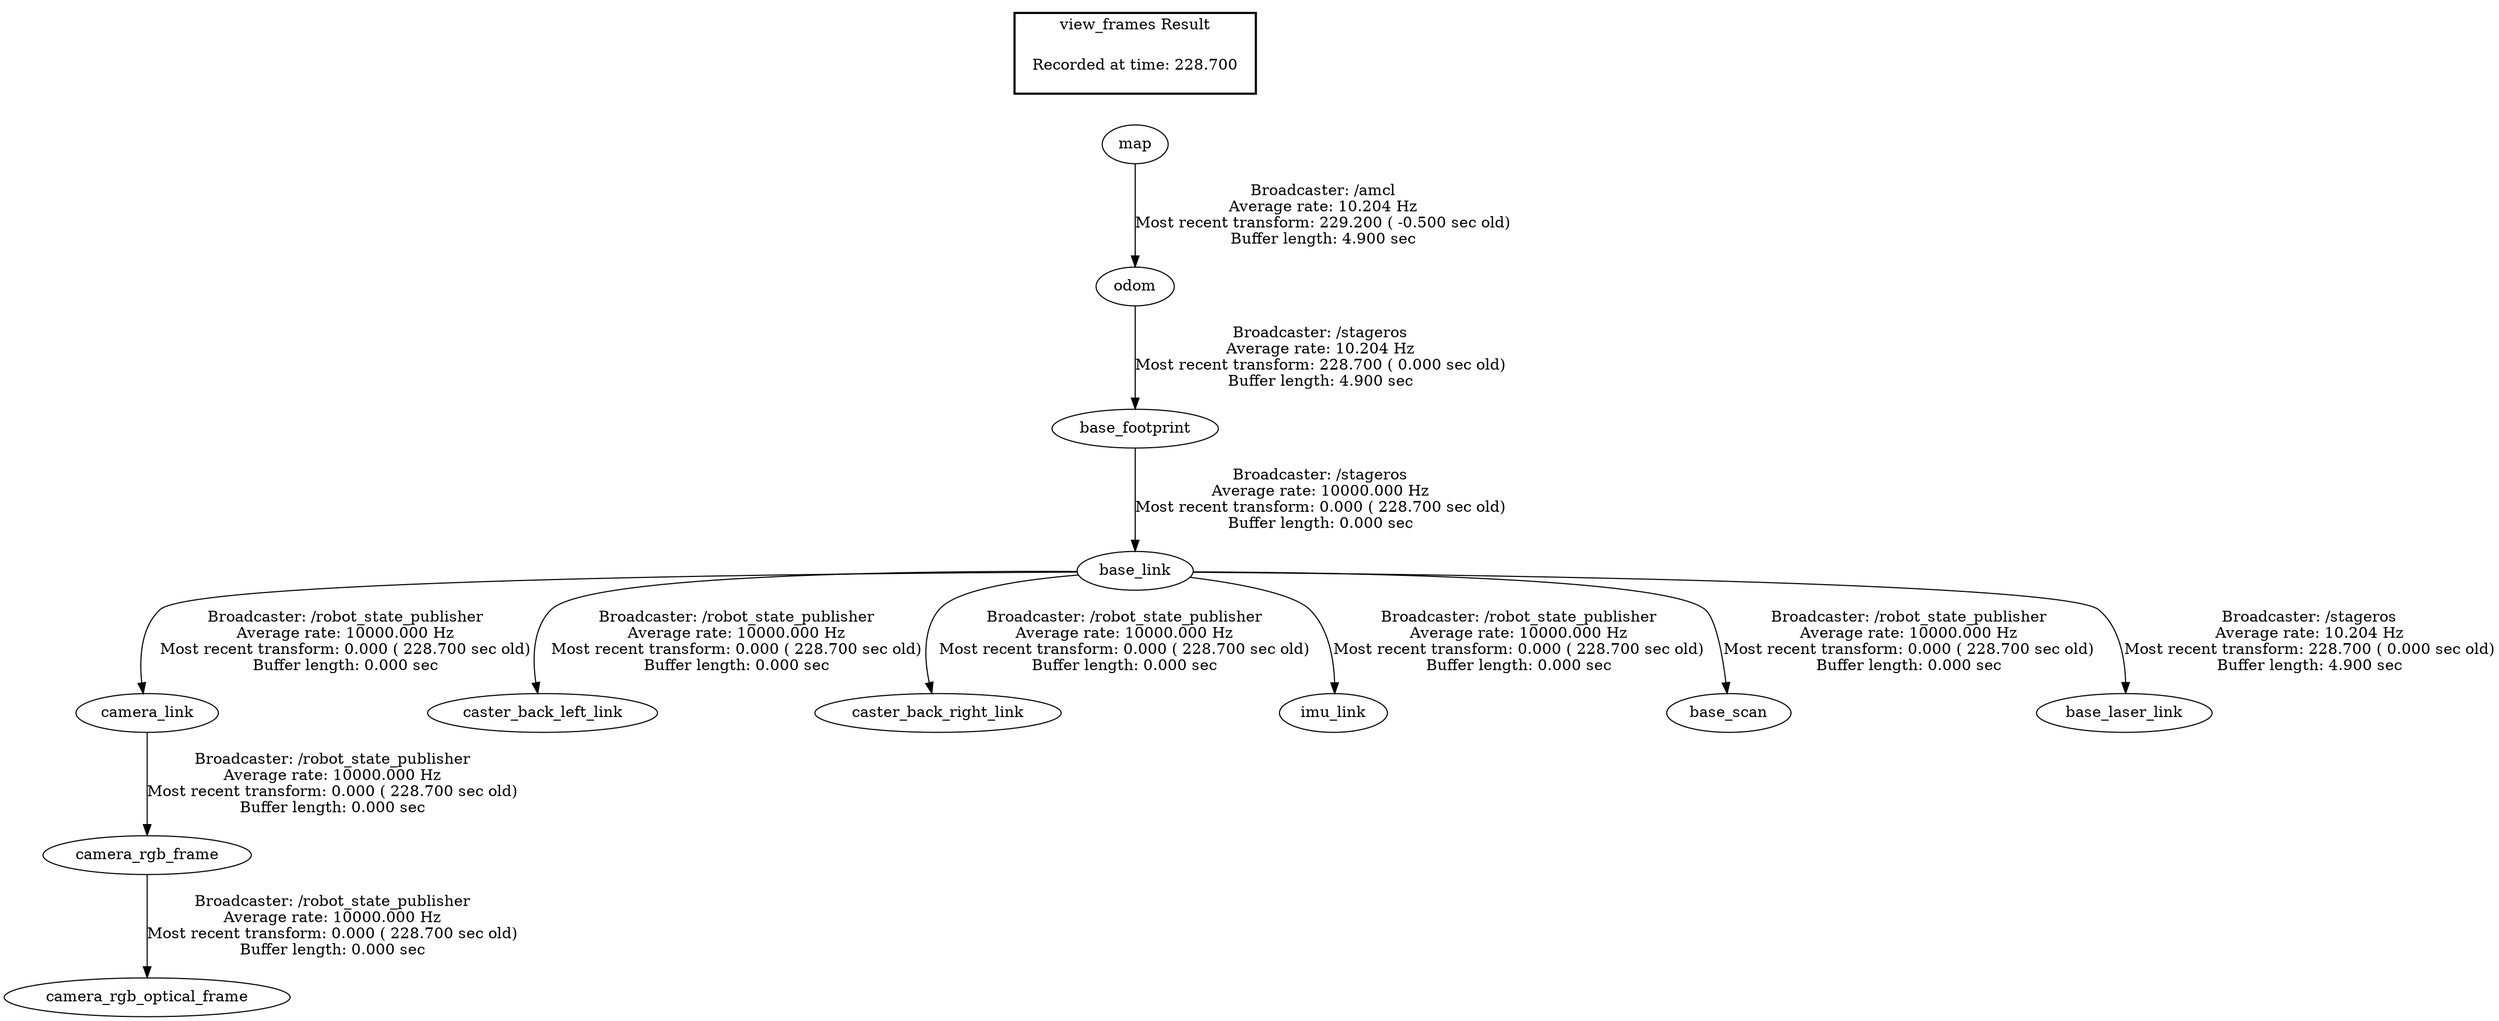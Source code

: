 digraph G {
"base_footprint" -> "base_link"[label="Broadcaster: /stageros\nAverage rate: 10000.000 Hz\nMost recent transform: 0.000 ( 228.700 sec old)\nBuffer length: 0.000 sec\n"];
"odom" -> "base_footprint"[label="Broadcaster: /stageros\nAverage rate: 10.204 Hz\nMost recent transform: 228.700 ( 0.000 sec old)\nBuffer length: 4.900 sec\n"];
"base_link" -> "camera_link"[label="Broadcaster: /robot_state_publisher\nAverage rate: 10000.000 Hz\nMost recent transform: 0.000 ( 228.700 sec old)\nBuffer length: 0.000 sec\n"];
"camera_link" -> "camera_rgb_frame"[label="Broadcaster: /robot_state_publisher\nAverage rate: 10000.000 Hz\nMost recent transform: 0.000 ( 228.700 sec old)\nBuffer length: 0.000 sec\n"];
"camera_rgb_frame" -> "camera_rgb_optical_frame"[label="Broadcaster: /robot_state_publisher\nAverage rate: 10000.000 Hz\nMost recent transform: 0.000 ( 228.700 sec old)\nBuffer length: 0.000 sec\n"];
"base_link" -> "caster_back_left_link"[label="Broadcaster: /robot_state_publisher\nAverage rate: 10000.000 Hz\nMost recent transform: 0.000 ( 228.700 sec old)\nBuffer length: 0.000 sec\n"];
"base_link" -> "caster_back_right_link"[label="Broadcaster: /robot_state_publisher\nAverage rate: 10000.000 Hz\nMost recent transform: 0.000 ( 228.700 sec old)\nBuffer length: 0.000 sec\n"];
"base_link" -> "imu_link"[label="Broadcaster: /robot_state_publisher\nAverage rate: 10000.000 Hz\nMost recent transform: 0.000 ( 228.700 sec old)\nBuffer length: 0.000 sec\n"];
"base_link" -> "base_scan"[label="Broadcaster: /robot_state_publisher\nAverage rate: 10000.000 Hz\nMost recent transform: 0.000 ( 228.700 sec old)\nBuffer length: 0.000 sec\n"];
"base_link" -> "base_laser_link"[label="Broadcaster: /stageros\nAverage rate: 10.204 Hz\nMost recent transform: 228.700 ( 0.000 sec old)\nBuffer length: 4.900 sec\n"];
"map" -> "odom"[label="Broadcaster: /amcl\nAverage rate: 10.204 Hz\nMost recent transform: 229.200 ( -0.500 sec old)\nBuffer length: 4.900 sec\n"];
edge [style=invis];
 subgraph cluster_legend { style=bold; color=black; label ="view_frames Result";
"Recorded at time: 228.700"[ shape=plaintext ] ;
 }->"map";
}